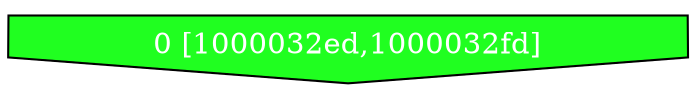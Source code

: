diGraph hexdump{
	hexdump_0  [style=filled fillcolor="#20FF20" fontcolor="#ffffff" shape=invhouse label="0 [1000032ed,1000032fd]"]


}